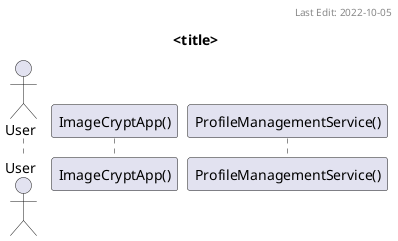 'Author: Andrew Bounds
'Last Edit: 2022-05-10
@startuml <title>
title <title>
header Last Edit: 2022-10-05

Actor       User                            as  user
participant "ImageCryptApp()"               as  gui
participant "ProfileManagementService()"    as  pms

@enduml